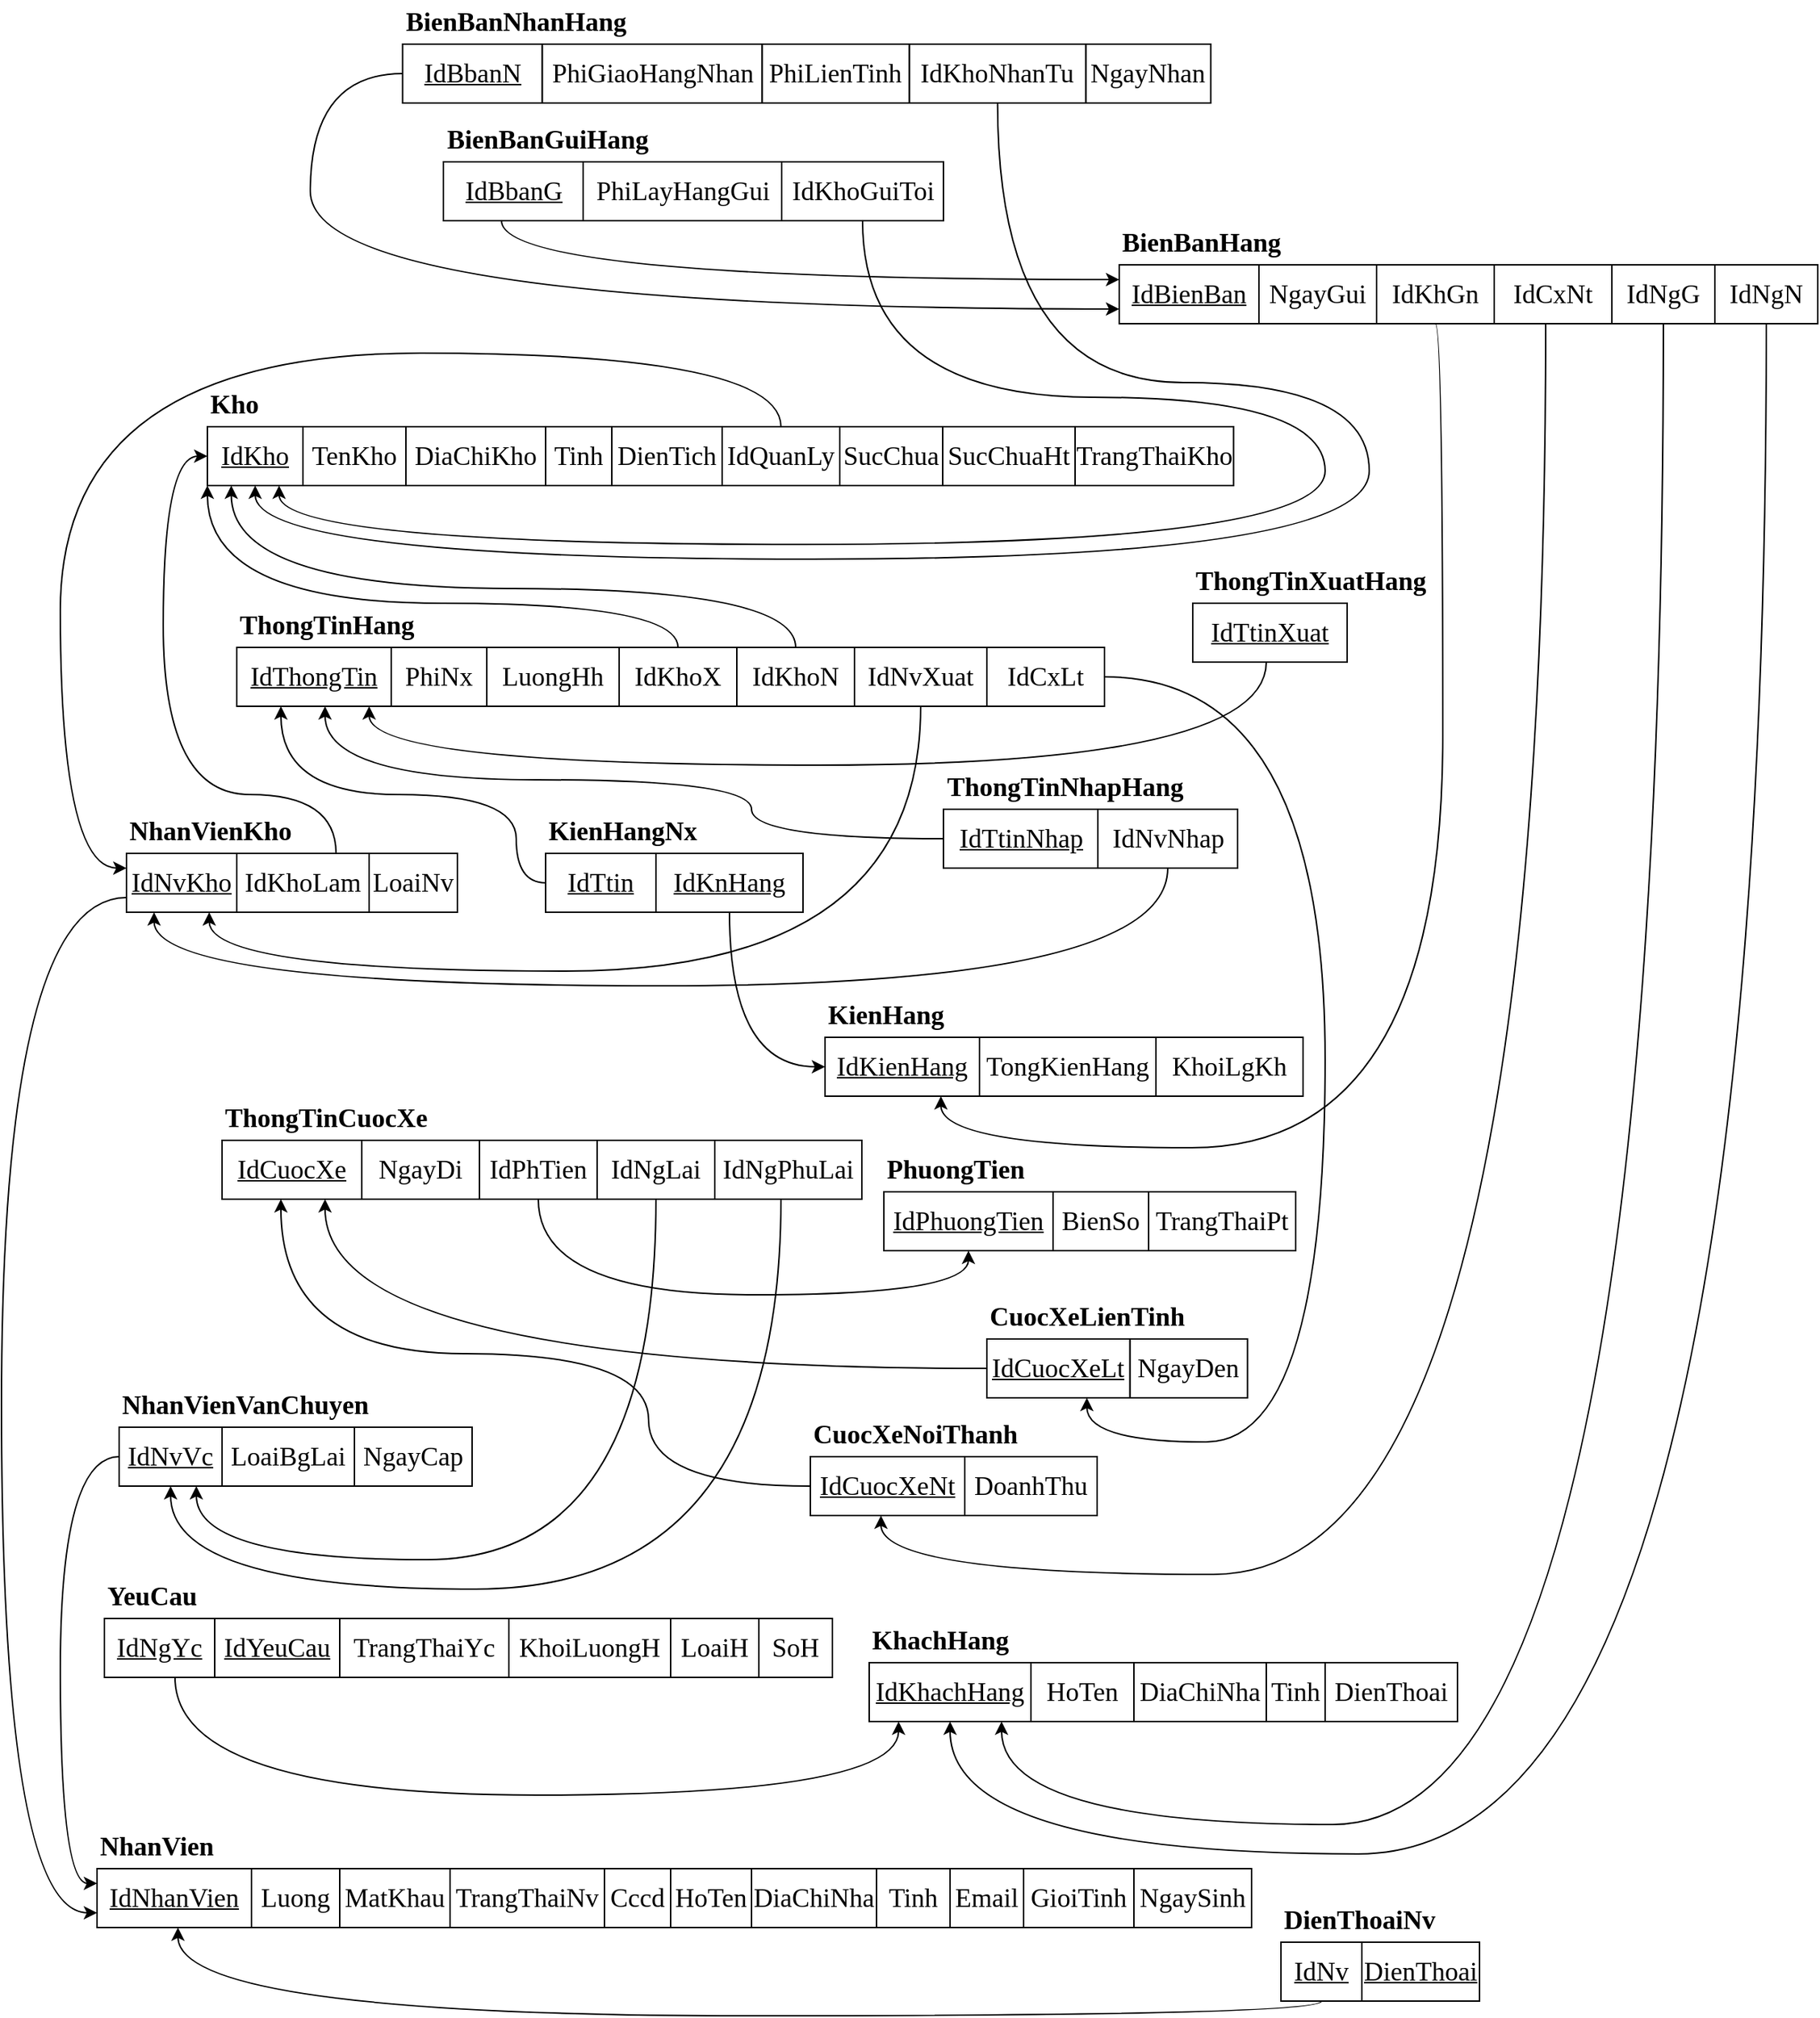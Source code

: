 <mxfile version="13.9.9" type="device"><diagram id="0MeKRXljmiEmmWWkS0ga" name="Page-1"><mxGraphModel dx="1902" dy="1747" grid="1" gridSize="10" guides="1" tooltips="1" connect="1" arrows="1" fold="1" page="1" pageScale="1" pageWidth="850" pageHeight="1100" math="0" shadow="0"><root><mxCell id="0"/><mxCell id="1" parent="0"/><mxCell id="jHR1M_GX5gelSpeZ90re-115" style="edgeStyle=orthogonalEdgeStyle;curved=1;rounded=0;orthogonalLoop=1;jettySize=auto;html=1;entryX=0;entryY=1;entryDx=0;entryDy=0;fontFamily=Times New Roman;fontSize=18;" parent="1" source="Xg8bgMSs_ddoiKpxAGM7-32" target="jHR1M_GX5gelSpeZ90re-2" edge="1"><mxGeometry relative="1" as="geometry"><Array as="points"><mxPoint x="-380" y="280"/><mxPoint x="-700" y="280"/></Array></mxGeometry></mxCell><mxCell id="jHR1M_GX5gelSpeZ90re-116" style="edgeStyle=orthogonalEdgeStyle;curved=1;rounded=0;orthogonalLoop=1;jettySize=auto;html=1;entryX=0.25;entryY=1;entryDx=0;entryDy=0;fontFamily=Times New Roman;fontSize=18;" parent="1" source="Xg8bgMSs_ddoiKpxAGM7-34" target="jHR1M_GX5gelSpeZ90re-2" edge="1"><mxGeometry relative="1" as="geometry"><Array as="points"><mxPoint x="-300" y="270"/><mxPoint x="-684" y="270"/></Array></mxGeometry></mxCell><mxCell id="jHR1M_GX5gelSpeZ90re-147" style="edgeStyle=orthogonalEdgeStyle;curved=1;rounded=0;orthogonalLoop=1;jettySize=auto;html=1;exitX=0.5;exitY=1;exitDx=0;exitDy=0;entryX=0.5;entryY=1;entryDx=0;entryDy=0;fontFamily=Times New Roman;fontSize=18;" parent="1" source="jHR1M_GX5gelSpeZ90re-32" target="jHR1M_GX5gelSpeZ90re-36" edge="1"><mxGeometry relative="1" as="geometry"><Array as="points"><mxPoint x="-475" y="750"/><mxPoint x="-182" y="750"/></Array></mxGeometry></mxCell><mxCell id="jHR1M_GX5gelSpeZ90re-148" style="edgeStyle=orthogonalEdgeStyle;curved=1;rounded=0;orthogonalLoop=1;jettySize=auto;html=1;exitX=0.5;exitY=1;exitDx=0;exitDy=0;entryX=0.75;entryY=1;entryDx=0;entryDy=0;fontFamily=Times New Roman;fontSize=18;" parent="1" source="jHR1M_GX5gelSpeZ90re-33" target="jHR1M_GX5gelSpeZ90re-65" edge="1"><mxGeometry relative="1" as="geometry"><Array as="points"><mxPoint x="-395" y="930"/><mxPoint x="-707" y="930"/></Array></mxGeometry></mxCell><mxCell id="jHR1M_GX5gelSpeZ90re-150" style="edgeStyle=orthogonalEdgeStyle;curved=1;rounded=0;orthogonalLoop=1;jettySize=auto;html=1;entryX=0.5;entryY=1;entryDx=0;entryDy=0;fontFamily=Times New Roman;fontSize=18;" parent="1" source="jHR1M_GX5gelSpeZ90re-35" target="jHR1M_GX5gelSpeZ90re-65" edge="1"><mxGeometry relative="1" as="geometry"><Array as="points"><mxPoint x="-310" y="950"/><mxPoint x="-725" y="950"/></Array></mxGeometry></mxCell><mxCell id="jHR1M_GX5gelSpeZ90re-112" style="edgeStyle=orthogonalEdgeStyle;curved=1;rounded=0;orthogonalLoop=1;jettySize=auto;html=1;fontFamily=Times New Roman;fontSize=18;" parent="1" source="jHR1M_GX5gelSpeZ90re-65" target="jHR1M_GX5gelSpeZ90re-58" edge="1"><mxGeometry relative="1" as="geometry"><Array as="points"><mxPoint x="-800" y="860"/><mxPoint x="-800" y="1150"/></Array></mxGeometry></mxCell><mxCell id="jHR1M_GX5gelSpeZ90re-111" style="edgeStyle=orthogonalEdgeStyle;curved=1;rounded=0;orthogonalLoop=1;jettySize=auto;html=1;exitX=0;exitY=0.75;exitDx=0;exitDy=0;fontFamily=Times New Roman;fontSize=18;" parent="1" source="jHR1M_GX5gelSpeZ90re-72" target="jHR1M_GX5gelSpeZ90re-58" edge="1"><mxGeometry relative="1" as="geometry"><Array as="points"><mxPoint x="-840" y="480"/><mxPoint x="-840" y="1170"/></Array></mxGeometry></mxCell><mxCell id="jHR1M_GX5gelSpeZ90re-132" style="edgeStyle=orthogonalEdgeStyle;curved=1;rounded=0;orthogonalLoop=1;jettySize=auto;html=1;exitX=0.75;exitY=0;exitDx=0;exitDy=0;entryX=0;entryY=0.5;entryDx=0;entryDy=0;fontFamily=Times New Roman;fontSize=18;" parent="1" source="jHR1M_GX5gelSpeZ90re-73" target="jHR1M_GX5gelSpeZ90re-2" edge="1"><mxGeometry relative="1" as="geometry"><Array as="points"><mxPoint x="-612" y="410"/><mxPoint x="-730" y="410"/><mxPoint x="-730" y="180"/></Array></mxGeometry></mxCell><mxCell id="jHR1M_GX5gelSpeZ90re-110" style="edgeStyle=orthogonalEdgeStyle;curved=1;rounded=0;orthogonalLoop=1;jettySize=auto;html=1;fontFamily=Times New Roman;fontSize=18;" parent="1" source="jHR1M_GX5gelSpeZ90re-79" target="jHR1M_GX5gelSpeZ90re-29" edge="1"><mxGeometry relative="1" as="geometry"><Array as="points"><mxPoint x="-620" y="800"/></Array></mxGeometry></mxCell><mxCell id="jHR1M_GX5gelSpeZ90re-109" style="edgeStyle=orthogonalEdgeStyle;curved=1;rounded=0;orthogonalLoop=1;jettySize=auto;html=1;fontFamily=Times New Roman;fontSize=18;" parent="1" source="jHR1M_GX5gelSpeZ90re-86" target="jHR1M_GX5gelSpeZ90re-29" edge="1"><mxGeometry relative="1" as="geometry"><Array as="points"><mxPoint x="-400" y="880"/><mxPoint x="-400" y="790"/><mxPoint x="-650" y="790"/></Array><mxPoint x="-300" y="850" as="sourcePoint"/></mxGeometry></mxCell><mxCell id="jHR1M_GX5gelSpeZ90re-107" style="edgeStyle=orthogonalEdgeStyle;rounded=0;orthogonalLoop=1;jettySize=auto;html=1;fontFamily=Times New Roman;fontSize=18;curved=1;" parent="1" source="jHR1M_GX5gelSpeZ90re-93" target="jHR1M_GX5gelSpeZ90re-51" edge="1"><mxGeometry relative="1" as="geometry"><Array as="points"><mxPoint x="-722" y="1090"/><mxPoint x="-230" y="1090"/></Array></mxGeometry></mxCell><mxCell id="jHR1M_GX5gelSpeZ90re-119" style="edgeStyle=orthogonalEdgeStyle;curved=1;rounded=0;orthogonalLoop=1;jettySize=auto;html=1;fontFamily=Times New Roman;fontSize=18;entryX=0.75;entryY=1;entryDx=0;entryDy=0;" parent="1" source="Xg8bgMSs_ddoiKpxAGM7-35" target="jHR1M_GX5gelSpeZ90re-72" edge="1"><mxGeometry relative="1" as="geometry"><mxPoint x="-680" y="1340" as="targetPoint"/><Array as="points"><mxPoint x="-215" y="530"/><mxPoint x="-699" y="530"/></Array></mxGeometry></mxCell><mxCell id="jHR1M_GX5gelSpeZ90re-120" style="edgeStyle=orthogonalEdgeStyle;curved=1;rounded=0;orthogonalLoop=1;jettySize=auto;html=1;entryX=0.25;entryY=1;entryDx=0;entryDy=0;fontFamily=Times New Roman;fontSize=18;" parent="1" source="Xg8bgMSs_ddoiKpxAGM7-45" target="jHR1M_GX5gelSpeZ90re-72" edge="1"><mxGeometry relative="1" as="geometry"><Array as="points"><mxPoint x="-47" y="540"/><mxPoint x="-736" y="540"/></Array></mxGeometry></mxCell><mxCell id="jHR1M_GX5gelSpeZ90re-124" style="edgeStyle=orthogonalEdgeStyle;curved=1;rounded=0;orthogonalLoop=1;jettySize=auto;html=1;fontFamily=Times New Roman;fontSize=18;" parent="1" source="Xg8bgMSs_ddoiKpxAGM7-37" target="jHR1M_GX5gelSpeZ90re-79" edge="1"><mxGeometry relative="1" as="geometry"><Array as="points"><mxPoint x="60" y="330"/><mxPoint x="60" y="850"/><mxPoint x="-102" y="850"/></Array></mxGeometry></mxCell><mxCell id="jHR1M_GX5gelSpeZ90re-130" style="edgeStyle=orthogonalEdgeStyle;rounded=0;orthogonalLoop=1;jettySize=auto;html=1;entryX=0;entryY=0.25;entryDx=0;entryDy=0;fontFamily=Times New Roman;fontSize=18;curved=1;exitX=0.5;exitY=0;exitDx=0;exitDy=0;" parent="1" source="jHR1M_GX5gelSpeZ90re-129" target="jHR1M_GX5gelSpeZ90re-72" edge="1"><mxGeometry relative="1" as="geometry"><Array as="points"><mxPoint x="-310" y="110"/><mxPoint x="-800" y="110"/><mxPoint x="-800" y="460"/></Array></mxGeometry></mxCell><mxCell id="jHR1M_GX5gelSpeZ90re-135" style="edgeStyle=orthogonalEdgeStyle;curved=1;rounded=0;orthogonalLoop=1;jettySize=auto;html=1;entryX=0.75;entryY=1;entryDx=0;entryDy=0;fontFamily=Times New Roman;fontSize=18;" parent="1" source="Xg8bgMSs_ddoiKpxAGM7-9" target="jHR1M_GX5gelSpeZ90re-2" edge="1"><mxGeometry relative="1" as="geometry"><Array as="points"><mxPoint x="-254" y="140"/><mxPoint x="60" y="140"/><mxPoint x="60" y="240"/><mxPoint x="-651" y="240"/></Array><mxPoint x="-130" y="80" as="sourcePoint"/></mxGeometry></mxCell><mxCell id="jHR1M_GX5gelSpeZ90re-136" style="edgeStyle=orthogonalEdgeStyle;curved=1;rounded=0;orthogonalLoop=1;jettySize=auto;html=1;entryX=0.5;entryY=1;entryDx=0;entryDy=0;fontFamily=Times New Roman;fontSize=18;" parent="1" source="Xg8bgMSs_ddoiKpxAGM7-19" target="jHR1M_GX5gelSpeZ90re-2" edge="1"><mxGeometry relative="1" as="geometry"><Array as="points"><mxPoint x="-163" y="130"/><mxPoint x="90" y="130"/><mxPoint x="90" y="250"/><mxPoint x="-667" y="250"/></Array><mxPoint x="-15" y="80" as="sourcePoint"/></mxGeometry></mxCell><mxCell id="jHR1M_GX5gelSpeZ90re-141" style="edgeStyle=orthogonalEdgeStyle;curved=1;rounded=0;orthogonalLoop=1;jettySize=auto;html=1;fontFamily=Times New Roman;fontSize=18;" parent="1" source="jHR1M_GX5gelSpeZ90re-137" target="jHR1M_GX5gelSpeZ90re-51" edge="1"><mxGeometry relative="1" as="geometry"><Array as="points"><mxPoint x="290" y="1110"/><mxPoint x="-160" y="1110"/></Array></mxGeometry></mxCell><mxCell id="jHR1M_GX5gelSpeZ90re-142" style="edgeStyle=orthogonalEdgeStyle;curved=1;rounded=0;orthogonalLoop=1;jettySize=auto;html=1;fontFamily=Times New Roman;fontSize=18;" parent="1" source="jHR1M_GX5gelSpeZ90re-138" target="jHR1M_GX5gelSpeZ90re-51" edge="1"><mxGeometry relative="1" as="geometry"><Array as="points"><mxPoint x="360" y="1130"/><mxPoint x="-195" y="1130"/></Array></mxGeometry></mxCell><mxCell id="jHR1M_GX5gelSpeZ90re-143" style="edgeStyle=orthogonalEdgeStyle;curved=1;rounded=0;orthogonalLoop=1;jettySize=auto;html=1;entryX=0.75;entryY=1;entryDx=0;entryDy=0;fontFamily=Times New Roman;fontSize=18;exitX=0.5;exitY=1;exitDx=0;exitDy=0;" parent="1" source="jHR1M_GX5gelSpeZ90re-140" target="jHR1M_GX5gelSpeZ90re-22" edge="1"><mxGeometry relative="1" as="geometry"><Array as="points"><mxPoint x="140" y="90"/><mxPoint x="140" y="650"/><mxPoint x="-201" y="650"/></Array></mxGeometry></mxCell><mxCell id="jHR1M_GX5gelSpeZ90re-145" style="edgeStyle=orthogonalEdgeStyle;curved=1;rounded=0;orthogonalLoop=1;jettySize=auto;html=1;fontFamily=Times New Roman;fontSize=18;" parent="1" source="jHR1M_GX5gelSpeZ90re-144" target="jHR1M_GX5gelSpeZ90re-86" edge="1"><mxGeometry relative="1" as="geometry"><Array as="points"><mxPoint x="210" y="940"/><mxPoint x="-242" y="940"/></Array></mxGeometry></mxCell><mxCell id="jHR1M_GX5gelSpeZ90re-157" value="" style="group" parent="1" vertex="1" connectable="0"><mxGeometry x="-770" y="940" width="495" height="70" as="geometry"/></mxCell><mxCell id="jHR1M_GX5gelSpeZ90re-93" value="IdNgYc" style="rounded=0;whiteSpace=wrap;html=1;fontFamily=Times New Roman;fontSize=18;fontStyle=4" parent="jHR1M_GX5gelSpeZ90re-157" vertex="1"><mxGeometry y="30" width="75" height="40" as="geometry"/></mxCell><mxCell id="jHR1M_GX5gelSpeZ90re-94" value="IdYeuCau" style="rounded=0;whiteSpace=wrap;html=1;fontFamily=Times New Roman;fontSize=18;fontStyle=4" parent="jHR1M_GX5gelSpeZ90re-157" vertex="1"><mxGeometry x="75" y="30" width="85" height="40" as="geometry"/></mxCell><mxCell id="jHR1M_GX5gelSpeZ90re-95" value="TrangThaiYc" style="rounded=0;whiteSpace=wrap;html=1;fontFamily=Times New Roman;fontSize=18;" parent="jHR1M_GX5gelSpeZ90re-157" vertex="1"><mxGeometry x="160" y="30" width="115" height="40" as="geometry"/></mxCell><mxCell id="jHR1M_GX5gelSpeZ90re-96" value="KhoiLuongH" style="rounded=0;whiteSpace=wrap;html=1;fontFamily=Times New Roman;fontSize=18;" parent="jHR1M_GX5gelSpeZ90re-157" vertex="1"><mxGeometry x="275" y="30" width="110" height="40" as="geometry"/></mxCell><mxCell id="jHR1M_GX5gelSpeZ90re-97" value="LoaiH" style="rounded=0;whiteSpace=wrap;html=1;fontFamily=Times New Roman;fontSize=18;" parent="jHR1M_GX5gelSpeZ90re-157" vertex="1"><mxGeometry x="385" y="30" width="60" height="40" as="geometry"/></mxCell><mxCell id="jHR1M_GX5gelSpeZ90re-98" value="YeuCau" style="text;html=1;align=left;verticalAlign=middle;resizable=0;points=[];autosize=1;fontSize=18;fontFamily=Times New Roman;fontStyle=1" parent="jHR1M_GX5gelSpeZ90re-157" vertex="1"><mxGeometry width="80" height="30" as="geometry"/></mxCell><mxCell id="jHR1M_GX5gelSpeZ90re-99" value="SoH" style="rounded=0;whiteSpace=wrap;html=1;fontFamily=Times New Roman;fontSize=18;" parent="jHR1M_GX5gelSpeZ90re-157" vertex="1"><mxGeometry x="445" y="30" width="50" height="40" as="geometry"/></mxCell><mxCell id="jHR1M_GX5gelSpeZ90re-168" value="" style="group" parent="1" vertex="1" connectable="0"><mxGeometry x="-280" y="545" width="325" height="70" as="geometry"/></mxCell><mxCell id="jHR1M_GX5gelSpeZ90re-22" value="IdKienHang" style="rounded=0;whiteSpace=wrap;html=1;fontFamily=Times New Roman;fontSize=18;fontStyle=4" parent="jHR1M_GX5gelSpeZ90re-168" vertex="1"><mxGeometry y="30" width="105" height="40" as="geometry"/></mxCell><mxCell id="jHR1M_GX5gelSpeZ90re-23" value="TongKienHang" style="rounded=0;whiteSpace=wrap;html=1;fontFamily=Times New Roman;fontSize=18;" parent="jHR1M_GX5gelSpeZ90re-168" vertex="1"><mxGeometry x="105" y="30" width="120" height="40" as="geometry"/></mxCell><mxCell id="jHR1M_GX5gelSpeZ90re-24" value="KhoiLgKh" style="rounded=0;whiteSpace=wrap;html=1;fontFamily=Times New Roman;fontSize=18;" parent="jHR1M_GX5gelSpeZ90re-168" vertex="1"><mxGeometry x="225" y="30" width="100" height="40" as="geometry"/></mxCell><mxCell id="jHR1M_GX5gelSpeZ90re-27" value="KienHang" style="text;html=1;align=left;verticalAlign=middle;resizable=0;points=[];autosize=1;fontSize=18;fontFamily=Times New Roman;fontStyle=1" parent="jHR1M_GX5gelSpeZ90re-168" vertex="1"><mxGeometry width="90" height="30" as="geometry"/></mxCell><mxCell id="jHR1M_GX5gelSpeZ90re-170" value="" style="group;fontStyle=0" parent="1" vertex="1" connectable="0"><mxGeometry x="-470" y="420" width="175" height="70" as="geometry"/></mxCell><mxCell id="jHR1M_GX5gelSpeZ90re-171" value="IdTtin" style="rounded=0;whiteSpace=wrap;html=1;fontFamily=Times New Roman;fontSize=18;fontStyle=4" parent="jHR1M_GX5gelSpeZ90re-170" vertex="1"><mxGeometry y="30" width="75" height="40" as="geometry"/></mxCell><mxCell id="jHR1M_GX5gelSpeZ90re-172" value="IdKnHang" style="rounded=0;whiteSpace=wrap;html=1;fontFamily=Times New Roman;fontSize=18;fontStyle=4" parent="jHR1M_GX5gelSpeZ90re-170" vertex="1"><mxGeometry x="75" y="30" width="100" height="40" as="geometry"/></mxCell><mxCell id="jHR1M_GX5gelSpeZ90re-173" value="KienHangNx" style="text;html=1;align=left;verticalAlign=middle;resizable=0;points=[];autosize=1;fontSize=18;fontFamily=Times New Roman;fontStyle=1" parent="jHR1M_GX5gelSpeZ90re-170" vertex="1"><mxGeometry width="120" height="30" as="geometry"/></mxCell><mxCell id="jHR1M_GX5gelSpeZ90re-174" style="edgeStyle=orthogonalEdgeStyle;curved=1;rounded=0;orthogonalLoop=1;jettySize=auto;html=1;exitX=0;exitY=0.5;exitDx=0;exitDy=0;fontFamily=Times New Roman;fontSize=18;" parent="1" source="jHR1M_GX5gelSpeZ90re-171" target="Xg8bgMSs_ddoiKpxAGM7-28" edge="1"><mxGeometry relative="1" as="geometry"><Array as="points"><mxPoint x="-490" y="470"/><mxPoint x="-490" y="410"/><mxPoint x="-650" y="410"/></Array></mxGeometry></mxCell><mxCell id="jHR1M_GX5gelSpeZ90re-175" style="edgeStyle=orthogonalEdgeStyle;curved=1;rounded=0;orthogonalLoop=1;jettySize=auto;html=1;exitX=0.5;exitY=1;exitDx=0;exitDy=0;entryX=0;entryY=0.5;entryDx=0;entryDy=0;fontFamily=Times New Roman;fontSize=18;" parent="1" source="jHR1M_GX5gelSpeZ90re-172" target="jHR1M_GX5gelSpeZ90re-22" edge="1"><mxGeometry relative="1" as="geometry"><Array as="points"><mxPoint x="-345" y="595"/></Array></mxGeometry></mxCell><mxCell id="jHR1M_GX5gelSpeZ90re-180" style="edgeStyle=orthogonalEdgeStyle;curved=1;rounded=0;orthogonalLoop=1;jettySize=auto;html=1;fontFamily=Times New Roman;fontSize=18;" parent="1" source="jHR1M_GX5gelSpeZ90re-177" target="jHR1M_GX5gelSpeZ90re-58" edge="1"><mxGeometry relative="1" as="geometry"><Array as="points"><mxPoint x="-720" y="1240"/></Array><mxPoint x="-696.25" y="1010" as="targetPoint"/></mxGeometry></mxCell><mxCell id="Xg8bgMSs_ddoiKpxAGM7-21" value="" style="group" parent="1" vertex="1" connectable="0"><mxGeometry x="-539.5" y="-50" width="340" height="70" as="geometry"/></mxCell><mxCell id="Xg8bgMSs_ddoiKpxAGM7-2" value="IdBbanG" style="rounded=0;whiteSpace=wrap;html=1;fontFamily=Times New Roman;fontSize=18;fontStyle=4" parent="Xg8bgMSs_ddoiKpxAGM7-21" vertex="1"><mxGeometry y="30" width="95" height="40" as="geometry"/></mxCell><mxCell id="Xg8bgMSs_ddoiKpxAGM7-6" value="PhiLayHangGui" style="rounded=0;whiteSpace=wrap;html=1;fontFamily=Times New Roman;fontSize=18;" parent="Xg8bgMSs_ddoiKpxAGM7-21" vertex="1"><mxGeometry x="95" y="30" width="135" height="40" as="geometry"/></mxCell><mxCell id="Xg8bgMSs_ddoiKpxAGM7-7" value="BienBanGuiHang" style="text;html=1;align=left;verticalAlign=middle;resizable=0;points=[];autosize=1;fontSize=18;fontFamily=Times New Roman;fontStyle=1" parent="Xg8bgMSs_ddoiKpxAGM7-21" vertex="1"><mxGeometry width="150" height="30" as="geometry"/></mxCell><mxCell id="Xg8bgMSs_ddoiKpxAGM7-9" value="IdKhoGuiToi" style="rounded=0;whiteSpace=wrap;html=1;fontFamily=Times New Roman;fontSize=18;" parent="Xg8bgMSs_ddoiKpxAGM7-21" vertex="1"><mxGeometry x="230" y="30" width="110" height="40" as="geometry"/></mxCell><mxCell id="Xg8bgMSs_ddoiKpxAGM7-23" value="" style="group" parent="1" vertex="1" connectable="0"><mxGeometry x="-567.25" y="-130" width="549.5" height="70" as="geometry"/></mxCell><mxCell id="eonfDPdsqSo2DWaE-vj0-1" value="NgayNhan" style="rounded=0;whiteSpace=wrap;html=1;fontFamily=Times New Roman;fontSize=18;" parent="Xg8bgMSs_ddoiKpxAGM7-23" vertex="1"><mxGeometry x="464.5" y="30" width="85" height="40" as="geometry"/></mxCell><mxCell id="Xg8bgMSs_ddoiKpxAGM7-16" value="IdBbanN" style="rounded=0;whiteSpace=wrap;html=1;fontFamily=Times New Roman;fontSize=18;fontStyle=4" parent="Xg8bgMSs_ddoiKpxAGM7-23" vertex="1"><mxGeometry y="30" width="95" height="40" as="geometry"/></mxCell><mxCell id="Xg8bgMSs_ddoiKpxAGM7-17" value="PhiGiaoHangNhan" style="rounded=0;whiteSpace=wrap;html=1;fontFamily=Times New Roman;fontSize=18;" parent="Xg8bgMSs_ddoiKpxAGM7-23" vertex="1"><mxGeometry x="95" y="30" width="149.5" height="40" as="geometry"/></mxCell><mxCell id="Xg8bgMSs_ddoiKpxAGM7-18" value="BienBanNhanHang" style="text;html=1;align=left;verticalAlign=middle;resizable=0;points=[];autosize=1;fontSize=18;fontFamily=Times New Roman;fontStyle=1" parent="Xg8bgMSs_ddoiKpxAGM7-23" vertex="1"><mxGeometry width="170" height="30" as="geometry"/></mxCell><mxCell id="Xg8bgMSs_ddoiKpxAGM7-19" value="IdKhoNhanTu" style="rounded=0;whiteSpace=wrap;html=1;fontFamily=Times New Roman;fontSize=18;" parent="Xg8bgMSs_ddoiKpxAGM7-23" vertex="1"><mxGeometry x="344.5" y="30" width="120" height="40" as="geometry"/></mxCell><mxCell id="Xg8bgMSs_ddoiKpxAGM7-20" value="PhiLienTinh" style="rounded=0;whiteSpace=wrap;html=1;fontFamily=Times New Roman;fontSize=18;" parent="Xg8bgMSs_ddoiKpxAGM7-23" vertex="1"><mxGeometry x="244.5" y="30" width="100" height="40" as="geometry"/></mxCell><mxCell id="Xg8bgMSs_ddoiKpxAGM7-25" style="edgeStyle=orthogonalEdgeStyle;rounded=0;orthogonalLoop=1;jettySize=auto;html=1;curved=1;" parent="1" source="Xg8bgMSs_ddoiKpxAGM7-2" target="jHR1M_GX5gelSpeZ90re-8" edge="1"><mxGeometry relative="1" as="geometry"><Array as="points"><mxPoint x="-500" y="60"/></Array></mxGeometry></mxCell><mxCell id="Xg8bgMSs_ddoiKpxAGM7-26" style="edgeStyle=orthogonalEdgeStyle;curved=1;rounded=0;orthogonalLoop=1;jettySize=auto;html=1;" parent="1" source="Xg8bgMSs_ddoiKpxAGM7-16" target="jHR1M_GX5gelSpeZ90re-8" edge="1"><mxGeometry relative="1" as="geometry"><Array as="points"><mxPoint x="-630" y="-80"/><mxPoint x="-630" y="80"/></Array></mxGeometry></mxCell><mxCell id="Xg8bgMSs_ddoiKpxAGM7-50" value="" style="group" parent="1" vertex="1" connectable="0"><mxGeometry x="-30" y="250" width="170" height="70" as="geometry"/></mxCell><mxCell id="Xg8bgMSs_ddoiKpxAGM7-47" value="IdTtinXuat" style="rounded=0;whiteSpace=wrap;html=1;fontFamily=Times New Roman;fontSize=18;fontStyle=4" parent="Xg8bgMSs_ddoiKpxAGM7-50" vertex="1"><mxGeometry y="30" width="105" height="40" as="geometry"/></mxCell><mxCell id="Xg8bgMSs_ddoiKpxAGM7-48" value="ThongTinXuatHang" style="text;html=1;align=left;verticalAlign=middle;resizable=0;points=[];autosize=1;fontSize=18;fontFamily=Times New Roman;fontStyle=1" parent="Xg8bgMSs_ddoiKpxAGM7-50" vertex="1"><mxGeometry width="170" height="30" as="geometry"/></mxCell><mxCell id="Xg8bgMSs_ddoiKpxAGM7-53" style="edgeStyle=orthogonalEdgeStyle;curved=1;rounded=0;orthogonalLoop=1;jettySize=auto;html=1;exitX=0;exitY=0.5;exitDx=0;exitDy=0;" parent="1" source="Xg8bgMSs_ddoiKpxAGM7-38" target="Xg8bgMSs_ddoiKpxAGM7-28" edge="1"><mxGeometry relative="1" as="geometry"><mxPoint x="-210" y="440" as="sourcePoint"/><Array as="points"><mxPoint x="-330" y="440"/><mxPoint x="-330" y="400"/><mxPoint x="-620" y="400"/></Array></mxGeometry></mxCell><mxCell id="Xg8bgMSs_ddoiKpxAGM7-54" style="edgeStyle=orthogonalEdgeStyle;curved=1;rounded=0;orthogonalLoop=1;jettySize=auto;html=1;" parent="1" source="Xg8bgMSs_ddoiKpxAGM7-47" target="Xg8bgMSs_ddoiKpxAGM7-28" edge="1"><mxGeometry relative="1" as="geometry"><Array as="points"><mxPoint x="20" y="390"/><mxPoint x="-590" y="390"/></Array></mxGeometry></mxCell><mxCell id="Xg8bgMSs_ddoiKpxAGM7-55" value="" style="group" parent="1" vertex="1" connectable="0"><mxGeometry x="-199.5" y="390" width="200" height="70" as="geometry"/></mxCell><mxCell id="Xg8bgMSs_ddoiKpxAGM7-38" value="IdTtinNhap" style="rounded=0;whiteSpace=wrap;html=1;fontFamily=Times New Roman;fontSize=18;fontStyle=4" parent="Xg8bgMSs_ddoiKpxAGM7-55" vertex="1"><mxGeometry y="30" width="105" height="40" as="geometry"/></mxCell><mxCell id="Xg8bgMSs_ddoiKpxAGM7-42" value="ThongTinNhapHang" style="text;html=1;align=left;verticalAlign=middle;resizable=0;points=[];autosize=1;fontSize=18;fontFamily=Times New Roman;fontStyle=1" parent="Xg8bgMSs_ddoiKpxAGM7-55" vertex="1"><mxGeometry width="180" height="30" as="geometry"/></mxCell><mxCell id="Xg8bgMSs_ddoiKpxAGM7-45" value="IdNvNhap" style="rounded=0;whiteSpace=wrap;html=1;fontFamily=Times New Roman;fontSize=18;" parent="Xg8bgMSs_ddoiKpxAGM7-55" vertex="1"><mxGeometry x="105" y="30" width="95" height="40" as="geometry"/></mxCell><mxCell id="ghQHhB7LnlJ-oXfoJqja-4" value="" style="group" parent="1" vertex="1" connectable="0"><mxGeometry x="-690" y="615" width="435" height="70" as="geometry"/></mxCell><mxCell id="jHR1M_GX5gelSpeZ90re-29" value="IdCuocXe" style="rounded=0;whiteSpace=wrap;html=1;fontFamily=Times New Roman;fontSize=18;fontStyle=4" parent="ghQHhB7LnlJ-oXfoJqja-4" vertex="1"><mxGeometry y="30" width="95" height="40" as="geometry"/></mxCell><mxCell id="jHR1M_GX5gelSpeZ90re-31" value="NgayDi" style="rounded=0;whiteSpace=wrap;html=1;fontFamily=Times New Roman;fontSize=18;" parent="ghQHhB7LnlJ-oXfoJqja-4" vertex="1"><mxGeometry x="95" y="30" width="80" height="40" as="geometry"/></mxCell><mxCell id="jHR1M_GX5gelSpeZ90re-32" value="IdPhTien" style="rounded=0;whiteSpace=wrap;html=1;fontFamily=Times New Roman;fontSize=18;" parent="ghQHhB7LnlJ-oXfoJqja-4" vertex="1"><mxGeometry x="175" y="30" width="80" height="40" as="geometry"/></mxCell><mxCell id="jHR1M_GX5gelSpeZ90re-33" value="IdNgLai" style="rounded=0;whiteSpace=wrap;html=1;fontFamily=Times New Roman;fontSize=18;" parent="ghQHhB7LnlJ-oXfoJqja-4" vertex="1"><mxGeometry x="255" y="30" width="80" height="40" as="geometry"/></mxCell><mxCell id="jHR1M_GX5gelSpeZ90re-34" value="ThongTinCuocXe" style="text;html=1;align=left;verticalAlign=middle;resizable=0;points=[];autosize=1;fontSize=18;fontFamily=Times New Roman;fontStyle=1" parent="ghQHhB7LnlJ-oXfoJqja-4" vertex="1"><mxGeometry width="150" height="30" as="geometry"/></mxCell><mxCell id="jHR1M_GX5gelSpeZ90re-35" value="IdNgPhuLai" style="rounded=0;whiteSpace=wrap;html=1;fontFamily=Times New Roman;fontSize=18;" parent="ghQHhB7LnlJ-oXfoJqja-4" vertex="1"><mxGeometry x="335" y="30" width="100" height="40" as="geometry"/></mxCell><mxCell id="ghQHhB7LnlJ-oXfoJqja-5" value="" style="group" parent="1" vertex="1" connectable="0"><mxGeometry x="-290" y="830" width="195" height="70" as="geometry"/></mxCell><mxCell id="jHR1M_GX5gelSpeZ90re-86" value="IdCuocXeNt" style="rounded=0;whiteSpace=wrap;html=1;fontFamily=Times New Roman;fontSize=18;fontStyle=4" parent="ghQHhB7LnlJ-oXfoJqja-5" vertex="1"><mxGeometry y="30" width="105" height="40" as="geometry"/></mxCell><mxCell id="jHR1M_GX5gelSpeZ90re-87" value="DoanhThu" style="rounded=0;whiteSpace=wrap;html=1;fontFamily=Times New Roman;fontSize=18;" parent="ghQHhB7LnlJ-oXfoJqja-5" vertex="1"><mxGeometry x="105" y="30" width="90" height="40" as="geometry"/></mxCell><mxCell id="jHR1M_GX5gelSpeZ90re-91" value="CuocXeNoiThanh" style="text;html=1;align=left;verticalAlign=middle;resizable=0;points=[];autosize=1;fontSize=18;fontFamily=Times New Roman;fontStyle=1" parent="ghQHhB7LnlJ-oXfoJqja-5" vertex="1"><mxGeometry width="150" height="30" as="geometry"/></mxCell><mxCell id="ghQHhB7LnlJ-oXfoJqja-6" value="" style="group" parent="1" vertex="1" connectable="0"><mxGeometry x="-170" y="750" width="177.25" height="70" as="geometry"/></mxCell><mxCell id="jHR1M_GX5gelSpeZ90re-30" value="NgayDen" style="rounded=0;whiteSpace=wrap;html=1;fontFamily=Times New Roman;fontSize=18;" parent="ghQHhB7LnlJ-oXfoJqja-6" vertex="1"><mxGeometry x="97.25" y="30" width="80" height="40" as="geometry"/></mxCell><mxCell id="jHR1M_GX5gelSpeZ90re-79" value="IdCuocXeLt" style="rounded=0;whiteSpace=wrap;html=1;fontFamily=Times New Roman;fontSize=18;fontStyle=4" parent="ghQHhB7LnlJ-oXfoJqja-6" vertex="1"><mxGeometry y="30" width="97.25" height="40" as="geometry"/></mxCell><mxCell id="jHR1M_GX5gelSpeZ90re-84" value="CuocXeLienTinh" style="text;html=1;align=left;verticalAlign=middle;resizable=0;points=[];autosize=1;fontSize=18;fontFamily=Times New Roman;fontStyle=1" parent="ghQHhB7LnlJ-oXfoJqja-6" vertex="1"><mxGeometry width="150" height="30" as="geometry"/></mxCell><mxCell id="ghQHhB7LnlJ-oXfoJqja-7" value="" style="group" parent="1" vertex="1" connectable="0"><mxGeometry x="-680" y="280" width="590" height="70" as="geometry"/></mxCell><mxCell id="Xg8bgMSs_ddoiKpxAGM7-28" value="IdThongTin" style="rounded=0;whiteSpace=wrap;html=1;fontFamily=Times New Roman;fontSize=18;fontStyle=4" parent="ghQHhB7LnlJ-oXfoJqja-7" vertex="1"><mxGeometry y="30" width="105" height="40" as="geometry"/></mxCell><mxCell id="Xg8bgMSs_ddoiKpxAGM7-30" value="PhiNx" style="rounded=0;whiteSpace=wrap;html=1;fontFamily=Times New Roman;fontSize=18;" parent="ghQHhB7LnlJ-oXfoJqja-7" vertex="1"><mxGeometry x="105" y="30" width="65" height="40" as="geometry"/></mxCell><mxCell id="Xg8bgMSs_ddoiKpxAGM7-31" value="LuongHh" style="rounded=0;whiteSpace=wrap;html=1;fontFamily=Times New Roman;fontSize=18;" parent="ghQHhB7LnlJ-oXfoJqja-7" vertex="1"><mxGeometry x="170" y="30" width="90" height="40" as="geometry"/></mxCell><mxCell id="Xg8bgMSs_ddoiKpxAGM7-32" value="IdKhoX" style="rounded=0;whiteSpace=wrap;html=1;fontFamily=Times New Roman;fontSize=18;" parent="ghQHhB7LnlJ-oXfoJqja-7" vertex="1"><mxGeometry x="260" y="30" width="80" height="40" as="geometry"/></mxCell><mxCell id="Xg8bgMSs_ddoiKpxAGM7-33" value="ThongTinHang" style="text;html=1;align=left;verticalAlign=middle;resizable=0;points=[];autosize=1;fontSize=18;fontFamily=Times New Roman;fontStyle=1" parent="ghQHhB7LnlJ-oXfoJqja-7" vertex="1"><mxGeometry width="130" height="30" as="geometry"/></mxCell><mxCell id="Xg8bgMSs_ddoiKpxAGM7-34" value="IdKhoN" style="rounded=0;whiteSpace=wrap;html=1;fontFamily=Times New Roman;fontSize=18;" parent="ghQHhB7LnlJ-oXfoJqja-7" vertex="1"><mxGeometry x="340" y="30" width="80" height="40" as="geometry"/></mxCell><mxCell id="Xg8bgMSs_ddoiKpxAGM7-35" value="IdNvXuat" style="rounded=0;whiteSpace=wrap;html=1;fontFamily=Times New Roman;fontSize=18;" parent="ghQHhB7LnlJ-oXfoJqja-7" vertex="1"><mxGeometry x="420" y="30" width="90" height="40" as="geometry"/></mxCell><mxCell id="Xg8bgMSs_ddoiKpxAGM7-37" value="IdCxLt" style="rounded=0;whiteSpace=wrap;html=1;fontFamily=Times New Roman;fontSize=18;" parent="ghQHhB7LnlJ-oXfoJqja-7" vertex="1"><mxGeometry x="510" y="30" width="80" height="40" as="geometry"/></mxCell><mxCell id="ghQHhB7LnlJ-oXfoJqja-8" value="" style="group" parent="1" vertex="1" connectable="0"><mxGeometry x="-80" y="20" width="475" height="70" as="geometry"/></mxCell><mxCell id="jHR1M_GX5gelSpeZ90re-8" value="IdBienBan" style="rounded=0;whiteSpace=wrap;html=1;fontFamily=Times New Roman;fontSize=18;fontStyle=4" parent="ghQHhB7LnlJ-oXfoJqja-8" vertex="1"><mxGeometry y="30" width="95" height="40" as="geometry"/></mxCell><mxCell id="jHR1M_GX5gelSpeZ90re-10" value="NgayGui" style="rounded=0;whiteSpace=wrap;html=1;fontFamily=Times New Roman;fontSize=18;" parent="ghQHhB7LnlJ-oXfoJqja-8" vertex="1"><mxGeometry x="95" y="30" width="80" height="40" as="geometry"/></mxCell><mxCell id="jHR1M_GX5gelSpeZ90re-13" value="BienBanHang" style="text;html=1;align=left;verticalAlign=middle;resizable=0;points=[];autosize=1;fontSize=18;fontFamily=Times New Roman;fontStyle=1" parent="ghQHhB7LnlJ-oXfoJqja-8" vertex="1"><mxGeometry width="120" height="30" as="geometry"/></mxCell><mxCell id="jHR1M_GX5gelSpeZ90re-137" value="IdNgG" style="rounded=0;whiteSpace=wrap;html=1;fontFamily=Times New Roman;fontSize=18;" parent="ghQHhB7LnlJ-oXfoJqja-8" vertex="1"><mxGeometry x="335" y="30" width="70" height="40" as="geometry"/></mxCell><mxCell id="jHR1M_GX5gelSpeZ90re-138" value="IdNgN" style="rounded=0;whiteSpace=wrap;html=1;fontFamily=Times New Roman;fontSize=18;" parent="ghQHhB7LnlJ-oXfoJqja-8" vertex="1"><mxGeometry x="405" y="30" width="70" height="40" as="geometry"/></mxCell><mxCell id="jHR1M_GX5gelSpeZ90re-140" value="IdKhGn" style="rounded=0;whiteSpace=wrap;html=1;fontFamily=Times New Roman;fontSize=18;" parent="ghQHhB7LnlJ-oXfoJqja-8" vertex="1"><mxGeometry x="175" y="30" width="80" height="40" as="geometry"/></mxCell><mxCell id="jHR1M_GX5gelSpeZ90re-144" value="IdCxNt" style="rounded=0;whiteSpace=wrap;html=1;fontFamily=Times New Roman;fontSize=18;" parent="ghQHhB7LnlJ-oXfoJqja-8" vertex="1"><mxGeometry x="255" y="30" width="80" height="40" as="geometry"/></mxCell><mxCell id="leCpLaQIlJDnQyTOjv-6-1" value="" style="group" parent="1" vertex="1" connectable="0"><mxGeometry x="30" y="1160" width="135" height="70" as="geometry"/></mxCell><mxCell id="jHR1M_GX5gelSpeZ90re-177" value="IdNv" style="rounded=0;whiteSpace=wrap;html=1;fontFamily=Times New Roman;fontSize=18;fontStyle=4" parent="leCpLaQIlJDnQyTOjv-6-1" vertex="1"><mxGeometry y="30" width="55" height="40" as="geometry"/></mxCell><mxCell id="jHR1M_GX5gelSpeZ90re-178" value="DienThoai" style="rounded=0;whiteSpace=wrap;html=1;fontFamily=Times New Roman;fontSize=18;fontStyle=4" parent="leCpLaQIlJDnQyTOjv-6-1" vertex="1"><mxGeometry x="55" y="30" width="80" height="40" as="geometry"/></mxCell><mxCell id="jHR1M_GX5gelSpeZ90re-179" value="DienThoaiNv" style="text;html=1;align=left;verticalAlign=middle;resizable=0;points=[];autosize=1;fontSize=18;fontFamily=Times New Roman;fontStyle=1" parent="leCpLaQIlJDnQyTOjv-6-1" vertex="1"><mxGeometry width="120" height="30" as="geometry"/></mxCell><mxCell id="x89vkLBdjoL9jOKblVsp-1" value="" style="group" parent="1" vertex="1" connectable="0"><mxGeometry x="-760" y="810" width="240" height="70" as="geometry"/></mxCell><mxCell id="jHR1M_GX5gelSpeZ90re-65" value="IdNvVc" style="rounded=0;whiteSpace=wrap;html=1;fontFamily=Times New Roman;fontSize=18;fontStyle=4" parent="x89vkLBdjoL9jOKblVsp-1" vertex="1"><mxGeometry y="30" width="70" height="40" as="geometry"/></mxCell><mxCell id="jHR1M_GX5gelSpeZ90re-66" value="LoaiBgLai" style="rounded=0;whiteSpace=wrap;html=1;fontFamily=Times New Roman;fontSize=18;" parent="x89vkLBdjoL9jOKblVsp-1" vertex="1"><mxGeometry x="70" y="30" width="90" height="40" as="geometry"/></mxCell><mxCell id="jHR1M_GX5gelSpeZ90re-70" value="NhanVienVanChuyen" style="text;html=1;align=left;verticalAlign=middle;resizable=0;points=[];autosize=1;fontSize=18;fontFamily=Times New Roman;fontStyle=1" parent="x89vkLBdjoL9jOKblVsp-1" vertex="1"><mxGeometry width="180" height="30" as="geometry"/></mxCell><mxCell id="ujpm6s_iQlkA8EwISjuI-1" value="NgayCap" style="rounded=0;whiteSpace=wrap;html=1;fontFamily=Times New Roman;fontSize=18;" parent="x89vkLBdjoL9jOKblVsp-1" vertex="1"><mxGeometry x="160" y="30" width="80" height="40" as="geometry"/></mxCell><mxCell id="ax4u4ibdCUekGr3CMST5-3" value="" style="group" parent="1" vertex="1" connectable="0"><mxGeometry x="-240" y="650" width="280" height="70" as="geometry"/></mxCell><mxCell id="jHR1M_GX5gelSpeZ90re-36" value="IdPhuongTien" style="rounded=0;whiteSpace=wrap;html=1;fontFamily=Times New Roman;fontSize=18;fontStyle=4" parent="ax4u4ibdCUekGr3CMST5-3" vertex="1"><mxGeometry y="30" width="115" height="40" as="geometry"/></mxCell><mxCell id="jHR1M_GX5gelSpeZ90re-37" value="BienSo" style="rounded=0;whiteSpace=wrap;html=1;fontFamily=Times New Roman;fontSize=18;" parent="ax4u4ibdCUekGr3CMST5-3" vertex="1"><mxGeometry x="115" y="30" width="65" height="40" as="geometry"/></mxCell><mxCell id="jHR1M_GX5gelSpeZ90re-41" value="PhuongTien" style="text;html=1;align=left;verticalAlign=middle;resizable=0;points=[];autosize=1;fontSize=18;fontFamily=Times New Roman;fontStyle=1" parent="ax4u4ibdCUekGr3CMST5-3" vertex="1"><mxGeometry width="110" height="30" as="geometry"/></mxCell><mxCell id="ax4u4ibdCUekGr3CMST5-1" value="TrangThaiPt" style="rounded=0;whiteSpace=wrap;html=1;fontFamily=Times New Roman;fontSize=18;" parent="ax4u4ibdCUekGr3CMST5-3" vertex="1"><mxGeometry x="180" y="30" width="100" height="40" as="geometry"/></mxCell><mxCell id="cxTuUgw66otf099xvuwh-6" value="" style="group" parent="1" vertex="1" connectable="0"><mxGeometry x="-700" y="130" width="697.75" height="70" as="geometry"/></mxCell><mxCell id="jHR1M_GX5gelSpeZ90re-2" value="IdKho" style="rounded=0;whiteSpace=wrap;html=1;fontFamily=Times New Roman;fontSize=18;fontStyle=4" parent="cxTuUgw66otf099xvuwh-6" vertex="1"><mxGeometry y="30" width="65" height="40" as="geometry"/></mxCell><mxCell id="jHR1M_GX5gelSpeZ90re-3" value="TenKho" style="rounded=0;whiteSpace=wrap;html=1;fontFamily=Times New Roman;fontSize=18;" parent="cxTuUgw66otf099xvuwh-6" vertex="1"><mxGeometry x="65" y="30" width="70" height="40" as="geometry"/></mxCell><mxCell id="jHR1M_GX5gelSpeZ90re-4" value="DiaChiKho" style="rounded=0;whiteSpace=wrap;html=1;fontFamily=Times New Roman;fontSize=18;" parent="cxTuUgw66otf099xvuwh-6" vertex="1"><mxGeometry x="135" y="30" width="95" height="40" as="geometry"/></mxCell><mxCell id="jHR1M_GX5gelSpeZ90re-5" value="Tinh" style="rounded=0;whiteSpace=wrap;html=1;fontFamily=Times New Roman;fontSize=18;" parent="cxTuUgw66otf099xvuwh-6" vertex="1"><mxGeometry x="230" y="30" width="45" height="40" as="geometry"/></mxCell><mxCell id="jHR1M_GX5gelSpeZ90re-6" value="DienTich" style="rounded=0;whiteSpace=wrap;html=1;fontFamily=Times New Roman;fontSize=18;" parent="cxTuUgw66otf099xvuwh-6" vertex="1"><mxGeometry x="275" y="30" width="75" height="40" as="geometry"/></mxCell><mxCell id="jHR1M_GX5gelSpeZ90re-7" value="Kho" style="text;html=1;align=left;verticalAlign=middle;resizable=0;points=[];autosize=1;fontSize=18;fontFamily=Times New Roman;fontStyle=1" parent="cxTuUgw66otf099xvuwh-6" vertex="1"><mxGeometry width="50" height="30" as="geometry"/></mxCell><mxCell id="jHR1M_GX5gelSpeZ90re-129" value="IdQuanLy" style="rounded=0;whiteSpace=wrap;html=1;fontFamily=Times New Roman;fontSize=18;" parent="cxTuUgw66otf099xvuwh-6" vertex="1"><mxGeometry x="350" y="30" width="80" height="40" as="geometry"/></mxCell><mxCell id="cxTuUgw66otf099xvuwh-2" value="SucChua" style="rounded=0;whiteSpace=wrap;html=1;fontFamily=Times New Roman;fontSize=18;" parent="cxTuUgw66otf099xvuwh-6" vertex="1"><mxGeometry x="430" y="30" width="70" height="40" as="geometry"/></mxCell><mxCell id="cxTuUgw66otf099xvuwh-3" value="SucChuaHt" style="rounded=0;whiteSpace=wrap;html=1;fontFamily=Times New Roman;fontSize=18;" parent="cxTuUgw66otf099xvuwh-6" vertex="1"><mxGeometry x="500" y="30" width="90" height="40" as="geometry"/></mxCell><mxCell id="cxTuUgw66otf099xvuwh-5" value="TrangThaiKho" style="rounded=0;whiteSpace=wrap;html=1;fontFamily=Times New Roman;fontSize=18;" parent="cxTuUgw66otf099xvuwh-6" vertex="1"><mxGeometry x="590" y="30" width="107.75" height="40" as="geometry"/></mxCell><mxCell id="cxTuUgw66otf099xvuwh-10" value="" style="group" parent="1" vertex="1" connectable="0"><mxGeometry x="-755" y="420" width="225" height="70" as="geometry"/></mxCell><mxCell id="jHR1M_GX5gelSpeZ90re-72" value="IdNvKho" style="rounded=0;whiteSpace=wrap;html=1;fontFamily=Times New Roman;fontSize=18;fontStyle=4" parent="cxTuUgw66otf099xvuwh-10" vertex="1"><mxGeometry y="30" width="75" height="40" as="geometry"/></mxCell><mxCell id="jHR1M_GX5gelSpeZ90re-73" value="IdKhoLam" style="rounded=0;whiteSpace=wrap;html=1;fontFamily=Times New Roman;fontSize=18;" parent="cxTuUgw66otf099xvuwh-10" vertex="1"><mxGeometry x="75" y="30" width="90" height="40" as="geometry"/></mxCell><mxCell id="jHR1M_GX5gelSpeZ90re-77" value="NhanVienKho" style="text;html=1;align=left;verticalAlign=middle;resizable=0;points=[];autosize=1;fontSize=18;fontFamily=Times New Roman;fontStyle=1" parent="cxTuUgw66otf099xvuwh-10" vertex="1"><mxGeometry width="130" height="30" as="geometry"/></mxCell><mxCell id="cxTuUgw66otf099xvuwh-9" value="LoaiNv" style="rounded=0;whiteSpace=wrap;html=1;fontFamily=Times New Roman;fontSize=18;" parent="cxTuUgw66otf099xvuwh-10" vertex="1"><mxGeometry x="165" y="30" width="60" height="40" as="geometry"/></mxCell><mxCell id="xubtrmC6qU_6GAnyQ9Fr-1" value="" style="group" vertex="1" connectable="0" parent="1"><mxGeometry x="-775" y="1110" width="785" height="70" as="geometry"/></mxCell><mxCell id="jHR1M_GX5gelSpeZ90re-44" value="Cccd" style="rounded=0;whiteSpace=wrap;html=1;fontFamily=Times New Roman;fontSize=18;" parent="xubtrmC6qU_6GAnyQ9Fr-1" vertex="1"><mxGeometry x="345" y="30" width="45" height="40" as="geometry"/></mxCell><mxCell id="jHR1M_GX5gelSpeZ90re-45" value="HoTen" style="rounded=0;whiteSpace=wrap;html=1;fontFamily=Times New Roman;fontSize=18;" parent="xubtrmC6qU_6GAnyQ9Fr-1" vertex="1"><mxGeometry x="390" y="30" width="55" height="40" as="geometry"/></mxCell><mxCell id="jHR1M_GX5gelSpeZ90re-46" value="DiaChiNha" style="rounded=0;whiteSpace=wrap;html=1;fontFamily=Times New Roman;fontSize=18;" parent="xubtrmC6qU_6GAnyQ9Fr-1" vertex="1"><mxGeometry x="445" y="30" width="85" height="40" as="geometry"/></mxCell><mxCell id="jHR1M_GX5gelSpeZ90re-47" value="Email" style="rounded=0;whiteSpace=wrap;html=1;fontFamily=Times New Roman;fontSize=18;" parent="xubtrmC6qU_6GAnyQ9Fr-1" vertex="1"><mxGeometry x="580" y="30" width="50" height="40" as="geometry"/></mxCell><mxCell id="jHR1M_GX5gelSpeZ90re-49" value="GioiTinh" style="rounded=0;whiteSpace=wrap;html=1;fontFamily=Times New Roman;fontSize=18;" parent="xubtrmC6qU_6GAnyQ9Fr-1" vertex="1"><mxGeometry x="630" y="30" width="75" height="40" as="geometry"/></mxCell><mxCell id="jHR1M_GX5gelSpeZ90re-50" value="NgaySinh" style="rounded=0;whiteSpace=wrap;html=1;fontFamily=Times New Roman;fontSize=18;" parent="xubtrmC6qU_6GAnyQ9Fr-1" vertex="1"><mxGeometry x="705" y="30" width="80" height="40" as="geometry"/></mxCell><mxCell id="ghQHhB7LnlJ-oXfoJqja-1" value="Tinh" style="rounded=0;whiteSpace=wrap;html=1;fontFamily=Times New Roman;fontSize=18;" parent="xubtrmC6qU_6GAnyQ9Fr-1" vertex="1"><mxGeometry x="530" y="30" width="50" height="40" as="geometry"/></mxCell><mxCell id="vsVykgKuDXizimZUnv46-1" value="MatKhau" style="rounded=0;whiteSpace=wrap;html=1;fontFamily=Times New Roman;fontSize=18;" parent="xubtrmC6qU_6GAnyQ9Fr-1" vertex="1"><mxGeometry x="165" y="30" width="75" height="40" as="geometry"/></mxCell><mxCell id="jHR1M_GX5gelSpeZ90re-58" value="IdNhanVien" style="rounded=0;whiteSpace=wrap;html=1;fontFamily=Times New Roman;fontSize=18;fontStyle=4" parent="xubtrmC6qU_6GAnyQ9Fr-1" vertex="1"><mxGeometry y="30" width="105" height="40" as="geometry"/></mxCell><mxCell id="jHR1M_GX5gelSpeZ90re-59" value="Luong" style="rounded=0;whiteSpace=wrap;html=1;fontFamily=Times New Roman;fontSize=18;" parent="xubtrmC6qU_6GAnyQ9Fr-1" vertex="1"><mxGeometry x="105" y="30" width="60" height="40" as="geometry"/></mxCell><mxCell id="jHR1M_GX5gelSpeZ90re-63" value="NhanVien" style="text;html=1;align=left;verticalAlign=middle;resizable=0;points=[];autosize=1;fontSize=18;fontFamily=Times New Roman;fontStyle=1" parent="xubtrmC6qU_6GAnyQ9Fr-1" vertex="1"><mxGeometry width="90" height="30" as="geometry"/></mxCell><mxCell id="cxTuUgw66otf099xvuwh-7" value="TrangThaiNv" style="rounded=0;whiteSpace=wrap;html=1;fontFamily=Times New Roman;fontSize=18;" parent="xubtrmC6qU_6GAnyQ9Fr-1" vertex="1"><mxGeometry x="240" y="30" width="105" height="40" as="geometry"/></mxCell><mxCell id="xubtrmC6qU_6GAnyQ9Fr-7" value="" style="group" vertex="1" connectable="0" parent="1"><mxGeometry x="-250" y="970" width="400" height="70" as="geometry"/></mxCell><mxCell id="jHR1M_GX5gelSpeZ90re-51" value="IdKhachHang" style="rounded=0;whiteSpace=wrap;html=1;fontFamily=Times New Roman;fontSize=18;fontStyle=4" parent="xubtrmC6qU_6GAnyQ9Fr-7" vertex="1"><mxGeometry y="30" width="110" height="40" as="geometry"/></mxCell><mxCell id="jHR1M_GX5gelSpeZ90re-56" value="KhachHang" style="text;html=1;align=left;verticalAlign=middle;resizable=0;points=[];autosize=1;fontSize=18;fontFamily=Times New Roman;fontStyle=1" parent="xubtrmC6qU_6GAnyQ9Fr-7" vertex="1"><mxGeometry width="110" height="30" as="geometry"/></mxCell><mxCell id="xubtrmC6qU_6GAnyQ9Fr-3" value="HoTen" style="rounded=0;whiteSpace=wrap;html=1;fontFamily=Times New Roman;fontSize=18;" vertex="1" parent="xubtrmC6qU_6GAnyQ9Fr-7"><mxGeometry x="110" y="30" width="70" height="40" as="geometry"/></mxCell><mxCell id="xubtrmC6qU_6GAnyQ9Fr-4" value="DiaChiNha" style="rounded=0;whiteSpace=wrap;html=1;fontFamily=Times New Roman;fontSize=18;" vertex="1" parent="xubtrmC6qU_6GAnyQ9Fr-7"><mxGeometry x="180" y="30" width="90" height="40" as="geometry"/></mxCell><mxCell id="xubtrmC6qU_6GAnyQ9Fr-5" value="Tinh" style="rounded=0;whiteSpace=wrap;html=1;fontFamily=Times New Roman;fontSize=18;" vertex="1" parent="xubtrmC6qU_6GAnyQ9Fr-7"><mxGeometry x="270" y="30" width="40" height="40" as="geometry"/></mxCell><mxCell id="xubtrmC6qU_6GAnyQ9Fr-6" value="DienThoai" style="rounded=0;whiteSpace=wrap;html=1;fontFamily=Times New Roman;fontSize=18;" vertex="1" parent="xubtrmC6qU_6GAnyQ9Fr-7"><mxGeometry x="310" y="30" width="90" height="40" as="geometry"/></mxCell></root></mxGraphModel></diagram></mxfile>